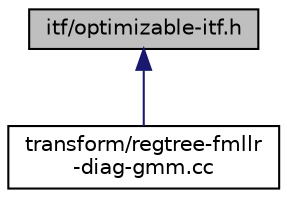 digraph "itf/optimizable-itf.h"
{
  edge [fontname="Helvetica",fontsize="10",labelfontname="Helvetica",labelfontsize="10"];
  node [fontname="Helvetica",fontsize="10",shape=record];
  Node43 [label="itf/optimizable-itf.h",height=0.2,width=0.4,color="black", fillcolor="grey75", style="filled", fontcolor="black"];
  Node43 -> Node44 [dir="back",color="midnightblue",fontsize="10",style="solid",fontname="Helvetica"];
  Node44 [label="transform/regtree-fmllr\l-diag-gmm.cc",height=0.2,width=0.4,color="black", fillcolor="white", style="filled",URL="$regtree-fmllr-diag-gmm_8cc.html"];
}
